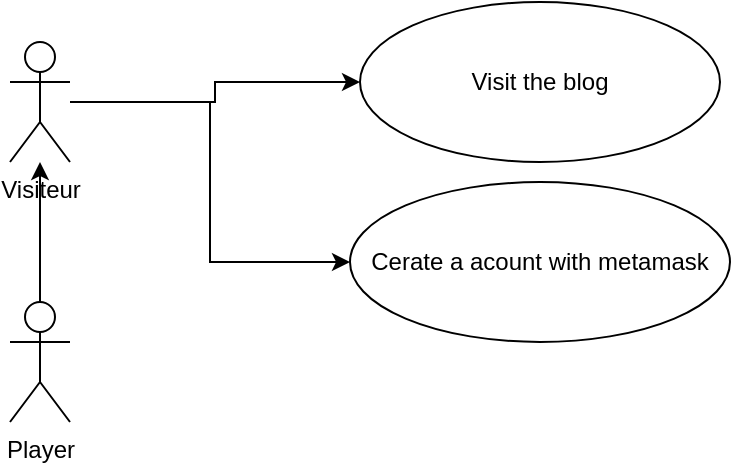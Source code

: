 <mxfile version="24.7.16">
  <diagram id="C5RBs43oDa-KdzZeNtuy" name="Page-1">
    <mxGraphModel dx="1120" dy="483" grid="1" gridSize="10" guides="1" tooltips="1" connect="1" arrows="1" fold="1" page="1" pageScale="1" pageWidth="827" pageHeight="1169" math="0" shadow="0">
      <root>
        <mxCell id="WIyWlLk6GJQsqaUBKTNV-0" />
        <mxCell id="WIyWlLk6GJQsqaUBKTNV-1" parent="WIyWlLk6GJQsqaUBKTNV-0" />
        <mxCell id="iqeTOHDVoDksP4cln9Rx-6" style="edgeStyle=orthogonalEdgeStyle;rounded=0;orthogonalLoop=1;jettySize=auto;html=1;" edge="1" parent="WIyWlLk6GJQsqaUBKTNV-1" source="iqeTOHDVoDksP4cln9Rx-0" target="iqeTOHDVoDksP4cln9Rx-4">
          <mxGeometry relative="1" as="geometry" />
        </mxCell>
        <mxCell id="iqeTOHDVoDksP4cln9Rx-0" value="&lt;div&gt;Player&lt;/div&gt;" style="shape=umlActor;verticalLabelPosition=bottom;verticalAlign=top;html=1;outlineConnect=0;" vertex="1" parent="WIyWlLk6GJQsqaUBKTNV-1">
          <mxGeometry x="30" y="150" width="30" height="60" as="geometry" />
        </mxCell>
        <mxCell id="iqeTOHDVoDksP4cln9Rx-2" value="Visit the blog" style="ellipse;whiteSpace=wrap;html=1;" vertex="1" parent="WIyWlLk6GJQsqaUBKTNV-1">
          <mxGeometry x="205" width="180" height="80" as="geometry" />
        </mxCell>
        <mxCell id="iqeTOHDVoDksP4cln9Rx-7" style="edgeStyle=orthogonalEdgeStyle;rounded=0;orthogonalLoop=1;jettySize=auto;html=1;" edge="1" parent="WIyWlLk6GJQsqaUBKTNV-1" source="iqeTOHDVoDksP4cln9Rx-4" target="iqeTOHDVoDksP4cln9Rx-2">
          <mxGeometry relative="1" as="geometry" />
        </mxCell>
        <mxCell id="iqeTOHDVoDksP4cln9Rx-9" style="edgeStyle=orthogonalEdgeStyle;rounded=0;orthogonalLoop=1;jettySize=auto;html=1;entryX=0;entryY=0.5;entryDx=0;entryDy=0;" edge="1" parent="WIyWlLk6GJQsqaUBKTNV-1" source="iqeTOHDVoDksP4cln9Rx-4" target="iqeTOHDVoDksP4cln9Rx-5">
          <mxGeometry relative="1" as="geometry" />
        </mxCell>
        <mxCell id="iqeTOHDVoDksP4cln9Rx-4" value="&lt;div&gt;Visiteur&lt;/div&gt;" style="shape=umlActor;verticalLabelPosition=bottom;verticalAlign=top;html=1;outlineConnect=0;" vertex="1" parent="WIyWlLk6GJQsqaUBKTNV-1">
          <mxGeometry x="30" y="20" width="30" height="60" as="geometry" />
        </mxCell>
        <mxCell id="iqeTOHDVoDksP4cln9Rx-5" value="&lt;div&gt;Cerate a acount with metamask&lt;/div&gt;" style="ellipse;whiteSpace=wrap;html=1;" vertex="1" parent="WIyWlLk6GJQsqaUBKTNV-1">
          <mxGeometry x="200" y="90" width="190" height="80" as="geometry" />
        </mxCell>
      </root>
    </mxGraphModel>
  </diagram>
</mxfile>
